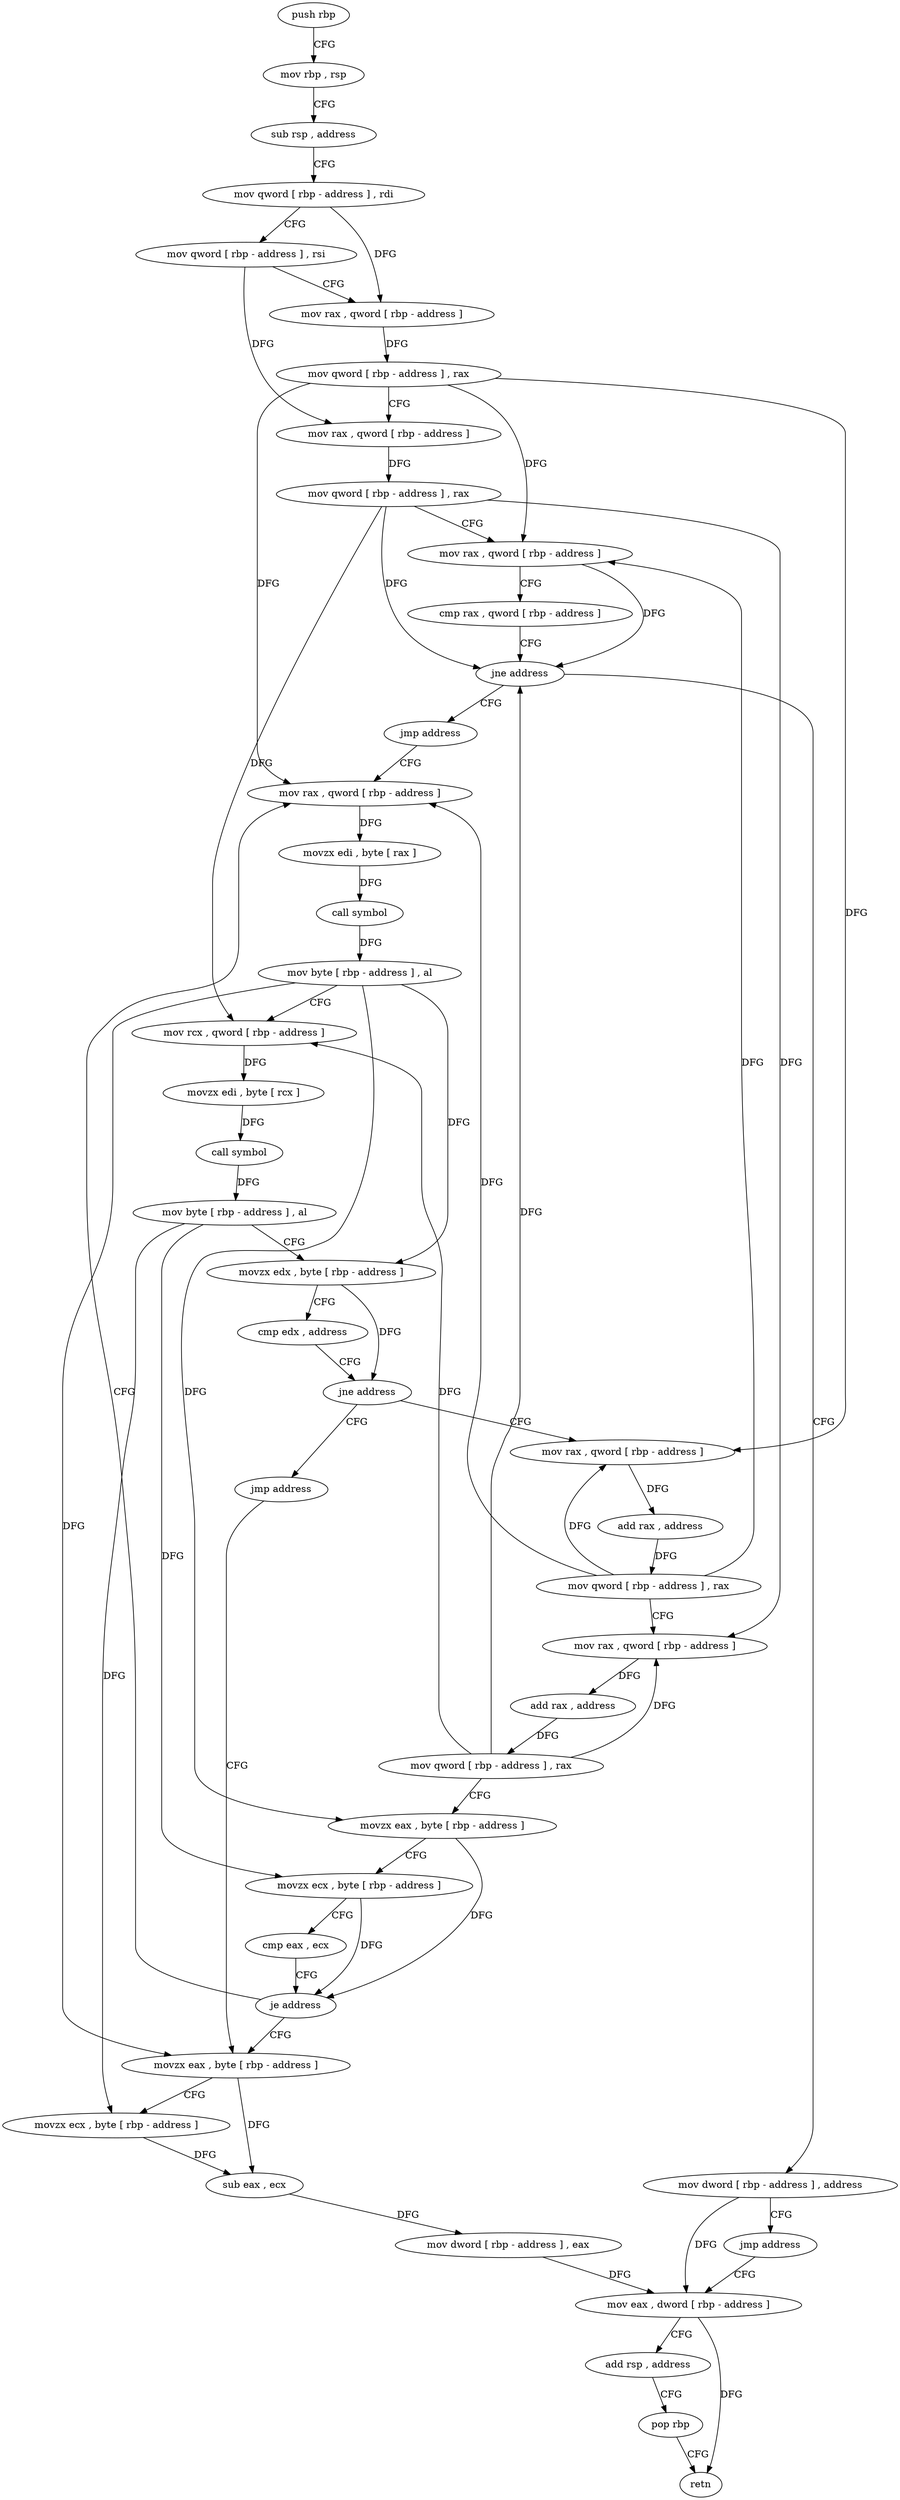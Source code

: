 digraph "func" {
"4241536" [label = "push rbp" ]
"4241537" [label = "mov rbp , rsp" ]
"4241540" [label = "sub rsp , address" ]
"4241544" [label = "mov qword [ rbp - address ] , rdi" ]
"4241548" [label = "mov qword [ rbp - address ] , rsi" ]
"4241552" [label = "mov rax , qword [ rbp - address ]" ]
"4241556" [label = "mov qword [ rbp - address ] , rax" ]
"4241560" [label = "mov rax , qword [ rbp - address ]" ]
"4241564" [label = "mov qword [ rbp - address ] , rax" ]
"4241568" [label = "mov rax , qword [ rbp - address ]" ]
"4241572" [label = "cmp rax , qword [ rbp - address ]" ]
"4241576" [label = "jne address" ]
"4241594" [label = "jmp address" ]
"4241582" [label = "mov dword [ rbp - address ] , address" ]
"4241599" [label = "mov rax , qword [ rbp - address ]" ]
"4241589" [label = "jmp address" ]
"4241704" [label = "mov eax , dword [ rbp - address ]" ]
"4241603" [label = "movzx edi , byte [ rax ]" ]
"4241606" [label = "call symbol" ]
"4241611" [label = "mov byte [ rbp - address ] , al" ]
"4241614" [label = "mov rcx , qword [ rbp - address ]" ]
"4241618" [label = "movzx edi , byte [ rcx ]" ]
"4241621" [label = "call symbol" ]
"4241626" [label = "mov byte [ rbp - address ] , al" ]
"4241629" [label = "movzx edx , byte [ rbp - address ]" ]
"4241633" [label = "cmp edx , address" ]
"4241636" [label = "jne address" ]
"4241647" [label = "mov rax , qword [ rbp - address ]" ]
"4241642" [label = "jmp address" ]
"4241707" [label = "add rsp , address" ]
"4241711" [label = "pop rbp" ]
"4241712" [label = "retn" ]
"4241651" [label = "add rax , address" ]
"4241657" [label = "mov qword [ rbp - address ] , rax" ]
"4241661" [label = "mov rax , qword [ rbp - address ]" ]
"4241665" [label = "add rax , address" ]
"4241671" [label = "mov qword [ rbp - address ] , rax" ]
"4241675" [label = "movzx eax , byte [ rbp - address ]" ]
"4241679" [label = "movzx ecx , byte [ rbp - address ]" ]
"4241683" [label = "cmp eax , ecx" ]
"4241685" [label = "je address" ]
"4241691" [label = "movzx eax , byte [ rbp - address ]" ]
"4241695" [label = "movzx ecx , byte [ rbp - address ]" ]
"4241699" [label = "sub eax , ecx" ]
"4241701" [label = "mov dword [ rbp - address ] , eax" ]
"4241536" -> "4241537" [ label = "CFG" ]
"4241537" -> "4241540" [ label = "CFG" ]
"4241540" -> "4241544" [ label = "CFG" ]
"4241544" -> "4241548" [ label = "CFG" ]
"4241544" -> "4241552" [ label = "DFG" ]
"4241548" -> "4241552" [ label = "CFG" ]
"4241548" -> "4241560" [ label = "DFG" ]
"4241552" -> "4241556" [ label = "DFG" ]
"4241556" -> "4241560" [ label = "CFG" ]
"4241556" -> "4241568" [ label = "DFG" ]
"4241556" -> "4241599" [ label = "DFG" ]
"4241556" -> "4241647" [ label = "DFG" ]
"4241560" -> "4241564" [ label = "DFG" ]
"4241564" -> "4241568" [ label = "CFG" ]
"4241564" -> "4241576" [ label = "DFG" ]
"4241564" -> "4241614" [ label = "DFG" ]
"4241564" -> "4241661" [ label = "DFG" ]
"4241568" -> "4241572" [ label = "CFG" ]
"4241568" -> "4241576" [ label = "DFG" ]
"4241572" -> "4241576" [ label = "CFG" ]
"4241576" -> "4241594" [ label = "CFG" ]
"4241576" -> "4241582" [ label = "CFG" ]
"4241594" -> "4241599" [ label = "CFG" ]
"4241582" -> "4241589" [ label = "CFG" ]
"4241582" -> "4241704" [ label = "DFG" ]
"4241599" -> "4241603" [ label = "DFG" ]
"4241589" -> "4241704" [ label = "CFG" ]
"4241704" -> "4241707" [ label = "CFG" ]
"4241704" -> "4241712" [ label = "DFG" ]
"4241603" -> "4241606" [ label = "DFG" ]
"4241606" -> "4241611" [ label = "DFG" ]
"4241611" -> "4241614" [ label = "CFG" ]
"4241611" -> "4241629" [ label = "DFG" ]
"4241611" -> "4241675" [ label = "DFG" ]
"4241611" -> "4241691" [ label = "DFG" ]
"4241614" -> "4241618" [ label = "DFG" ]
"4241618" -> "4241621" [ label = "DFG" ]
"4241621" -> "4241626" [ label = "DFG" ]
"4241626" -> "4241629" [ label = "CFG" ]
"4241626" -> "4241679" [ label = "DFG" ]
"4241626" -> "4241695" [ label = "DFG" ]
"4241629" -> "4241633" [ label = "CFG" ]
"4241629" -> "4241636" [ label = "DFG" ]
"4241633" -> "4241636" [ label = "CFG" ]
"4241636" -> "4241647" [ label = "CFG" ]
"4241636" -> "4241642" [ label = "CFG" ]
"4241647" -> "4241651" [ label = "DFG" ]
"4241642" -> "4241691" [ label = "CFG" ]
"4241707" -> "4241711" [ label = "CFG" ]
"4241711" -> "4241712" [ label = "CFG" ]
"4241651" -> "4241657" [ label = "DFG" ]
"4241657" -> "4241661" [ label = "CFG" ]
"4241657" -> "4241568" [ label = "DFG" ]
"4241657" -> "4241599" [ label = "DFG" ]
"4241657" -> "4241647" [ label = "DFG" ]
"4241661" -> "4241665" [ label = "DFG" ]
"4241665" -> "4241671" [ label = "DFG" ]
"4241671" -> "4241675" [ label = "CFG" ]
"4241671" -> "4241576" [ label = "DFG" ]
"4241671" -> "4241614" [ label = "DFG" ]
"4241671" -> "4241661" [ label = "DFG" ]
"4241675" -> "4241679" [ label = "CFG" ]
"4241675" -> "4241685" [ label = "DFG" ]
"4241679" -> "4241683" [ label = "CFG" ]
"4241679" -> "4241685" [ label = "DFG" ]
"4241683" -> "4241685" [ label = "CFG" ]
"4241685" -> "4241599" [ label = "CFG" ]
"4241685" -> "4241691" [ label = "CFG" ]
"4241691" -> "4241695" [ label = "CFG" ]
"4241691" -> "4241699" [ label = "DFG" ]
"4241695" -> "4241699" [ label = "DFG" ]
"4241699" -> "4241701" [ label = "DFG" ]
"4241701" -> "4241704" [ label = "DFG" ]
}
